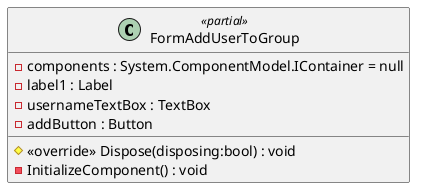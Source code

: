 @startuml
class FormAddUserToGroup <<partial>> {
    - components : System.ComponentModel.IContainer = null
    # <<override>> Dispose(disposing:bool) : void
    - InitializeComponent() : void
    - label1 : Label
    - usernameTextBox : TextBox
    - addButton : Button
}
@enduml
